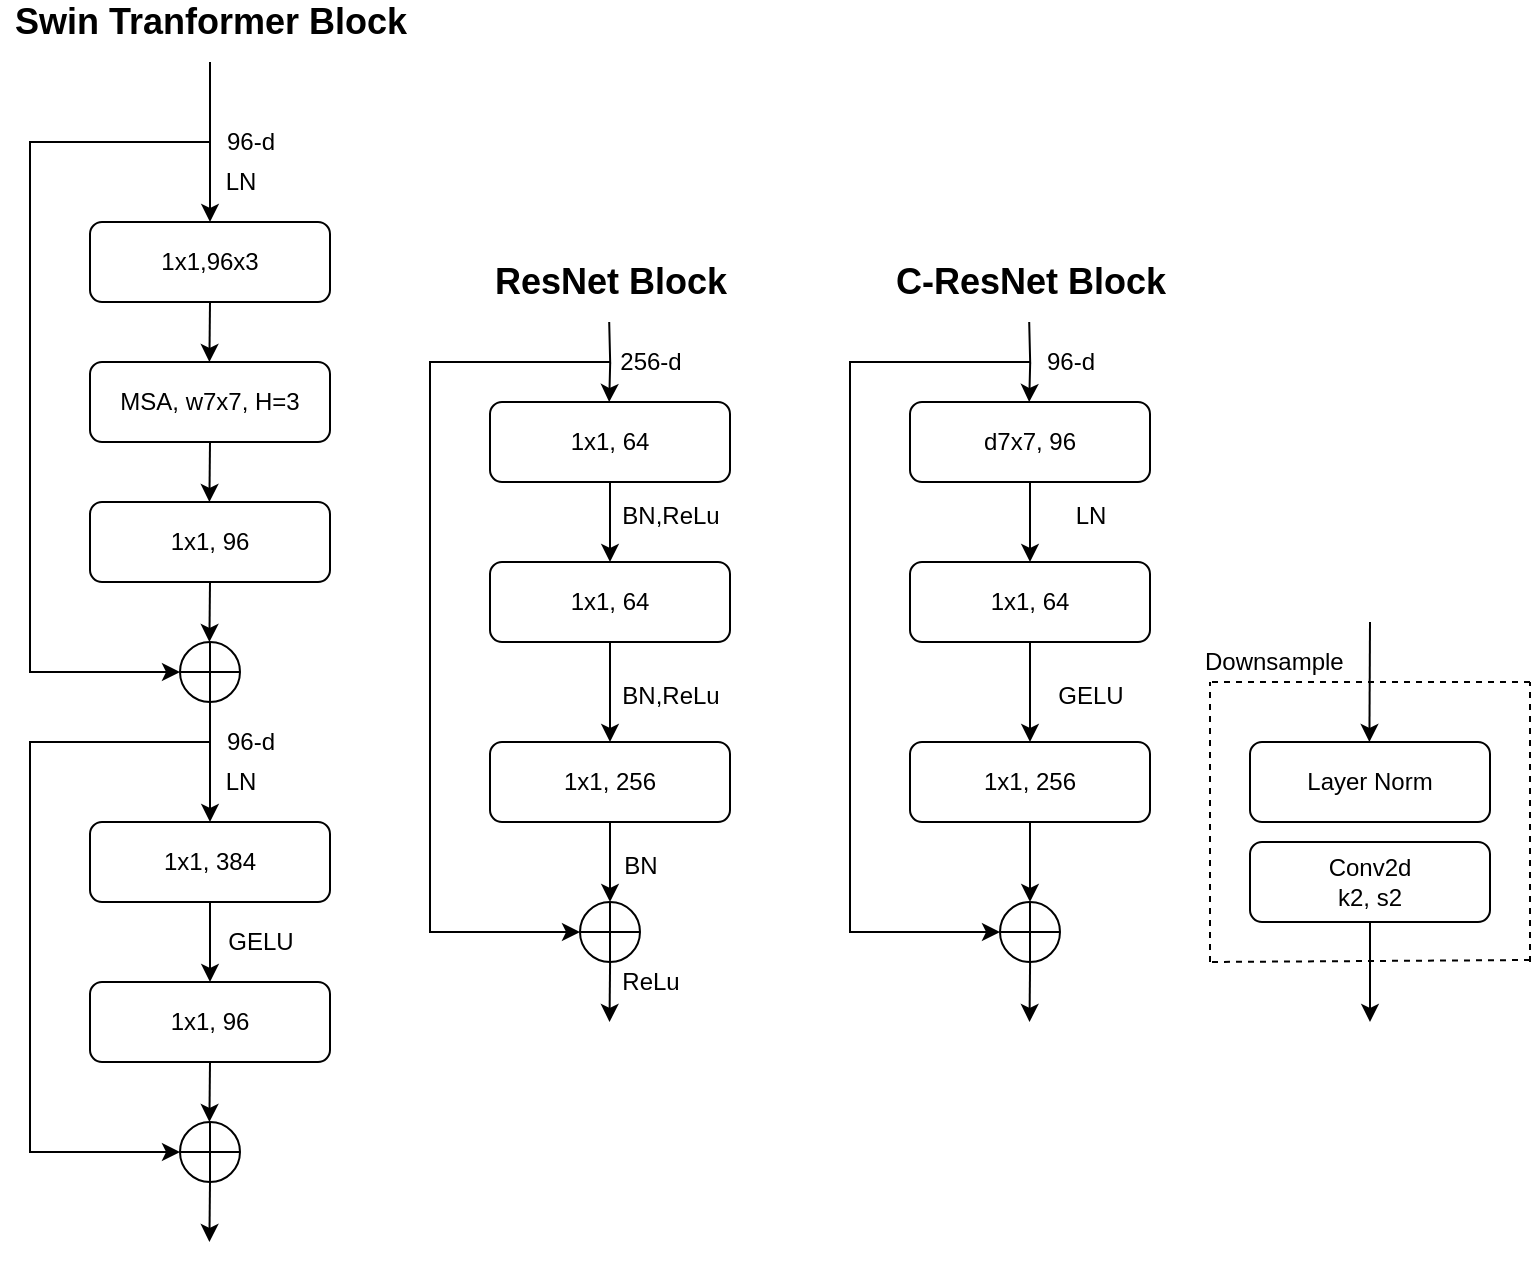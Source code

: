 <mxfile version="17.4.3" type="github">
  <diagram id="AmGzcMzKOhuHQxaT2-nG" name="Page-1">
    <mxGraphModel dx="593" dy="313" grid="1" gridSize="10" guides="1" tooltips="1" connect="1" arrows="1" fold="1" page="1" pageScale="1" pageWidth="827" pageHeight="1169" math="0" shadow="0">
      <root>
        <mxCell id="0" />
        <mxCell id="1" parent="0" />
        <mxCell id="pgFpoUA0cqLYCI7QAEdG-1" value="&lt;font style=&quot;vertical-align: inherit&quot;&gt;&lt;font style=&quot;vertical-align: inherit&quot;&gt;&lt;font style=&quot;vertical-align: inherit&quot;&gt;&lt;font style=&quot;vertical-align: inherit&quot;&gt;1x1,96x3&lt;br&gt;&lt;/font&gt;&lt;/font&gt;&lt;/font&gt;&lt;/font&gt;" style="rounded=1;whiteSpace=wrap;html=1;" parent="1" vertex="1">
          <mxGeometry x="100" y="150" width="120" height="40" as="geometry" />
        </mxCell>
        <mxCell id="pgFpoUA0cqLYCI7QAEdG-3" value="MSA, w7x7, H=3" style="rounded=1;whiteSpace=wrap;html=1;" parent="1" vertex="1">
          <mxGeometry x="100" y="220" width="120" height="40" as="geometry" />
        </mxCell>
        <mxCell id="pgFpoUA0cqLYCI7QAEdG-4" value="1x1, 96" style="rounded=1;whiteSpace=wrap;html=1;" parent="1" vertex="1">
          <mxGeometry x="100" y="290" width="120" height="40" as="geometry" />
        </mxCell>
        <mxCell id="pgFpoUA0cqLYCI7QAEdG-5" value="1x1, 384" style="rounded=1;whiteSpace=wrap;html=1;" parent="1" vertex="1">
          <mxGeometry x="100" y="450" width="120" height="40" as="geometry" />
        </mxCell>
        <mxCell id="pgFpoUA0cqLYCI7QAEdG-6" value="1x1, 96" style="rounded=1;whiteSpace=wrap;html=1;" parent="1" vertex="1">
          <mxGeometry x="100" y="530" width="120" height="40" as="geometry" />
        </mxCell>
        <mxCell id="pgFpoUA0cqLYCI7QAEdG-7" value="" style="ellipse;whiteSpace=wrap;html=1;aspect=fixed;" parent="1" vertex="1">
          <mxGeometry x="145" y="360" width="30" height="30" as="geometry" />
        </mxCell>
        <mxCell id="pgFpoUA0cqLYCI7QAEdG-8" value="" style="endArrow=classic;html=1;rounded=0;entryX=0.5;entryY=0;entryDx=0;entryDy=0;" parent="1" target="pgFpoUA0cqLYCI7QAEdG-1" edge="1">
          <mxGeometry width="50" height="50" relative="1" as="geometry">
            <mxPoint x="160" y="70" as="sourcePoint" />
            <mxPoint x="195" y="50" as="targetPoint" />
          </mxGeometry>
        </mxCell>
        <mxCell id="pgFpoUA0cqLYCI7QAEdG-10" value="" style="endArrow=classic;html=1;rounded=0;entryX=0.5;entryY=0;entryDx=0;entryDy=0;exitX=0.5;exitY=1;exitDx=0;exitDy=0;" parent="1" source="pgFpoUA0cqLYCI7QAEdG-1" edge="1">
          <mxGeometry width="50" height="50" relative="1" as="geometry">
            <mxPoint x="159.71" y="180" as="sourcePoint" />
            <mxPoint x="159.71" y="220" as="targetPoint" />
          </mxGeometry>
        </mxCell>
        <mxCell id="pgFpoUA0cqLYCI7QAEdG-11" value="" style="endArrow=classic;html=1;rounded=0;entryX=0.5;entryY=0;entryDx=0;entryDy=0;exitX=0.5;exitY=1;exitDx=0;exitDy=0;" parent="1" edge="1">
          <mxGeometry width="50" height="50" relative="1" as="geometry">
            <mxPoint x="160" y="260" as="sourcePoint" />
            <mxPoint x="159.71" y="290" as="targetPoint" />
          </mxGeometry>
        </mxCell>
        <mxCell id="pgFpoUA0cqLYCI7QAEdG-12" value="" style="endArrow=classic;html=1;rounded=0;entryX=0.5;entryY=0;entryDx=0;entryDy=0;exitX=0.5;exitY=1;exitDx=0;exitDy=0;" parent="1" edge="1">
          <mxGeometry width="50" height="50" relative="1" as="geometry">
            <mxPoint x="160" y="330" as="sourcePoint" />
            <mxPoint x="159.71" y="360" as="targetPoint" />
          </mxGeometry>
        </mxCell>
        <mxCell id="pgFpoUA0cqLYCI7QAEdG-13" value="" style="endArrow=classic;html=1;rounded=0;entryX=0.5;entryY=0;entryDx=0;entryDy=0;exitX=0.5;exitY=1;exitDx=0;exitDy=0;" parent="1" target="pgFpoUA0cqLYCI7QAEdG-6" edge="1">
          <mxGeometry width="50" height="50" relative="1" as="geometry">
            <mxPoint x="160" y="490" as="sourcePoint" />
            <mxPoint x="159.71" y="520" as="targetPoint" />
          </mxGeometry>
        </mxCell>
        <mxCell id="pgFpoUA0cqLYCI7QAEdG-14" value="" style="endArrow=classic;html=1;rounded=0;exitX=0.5;exitY=1;exitDx=0;exitDy=0;entryX=0.5;entryY=0;entryDx=0;entryDy=0;" parent="1" target="pgFpoUA0cqLYCI7QAEdG-5" edge="1">
          <mxGeometry width="50" height="50" relative="1" as="geometry">
            <mxPoint x="160" y="390" as="sourcePoint" />
            <mxPoint x="160" y="440" as="targetPoint" />
          </mxGeometry>
        </mxCell>
        <mxCell id="pgFpoUA0cqLYCI7QAEdG-15" value="" style="endArrow=classic;html=1;rounded=0;entryX=0.5;entryY=0;entryDx=0;entryDy=0;exitX=0.5;exitY=1;exitDx=0;exitDy=0;" parent="1" edge="1">
          <mxGeometry width="50" height="50" relative="1" as="geometry">
            <mxPoint x="160" y="570" as="sourcePoint" />
            <mxPoint x="159.71" y="600" as="targetPoint" />
          </mxGeometry>
        </mxCell>
        <mxCell id="pgFpoUA0cqLYCI7QAEdG-16" value="" style="endArrow=none;html=1;rounded=0;entryX=1;entryY=0.5;entryDx=0;entryDy=0;exitX=0;exitY=0.5;exitDx=0;exitDy=0;" parent="1" source="pgFpoUA0cqLYCI7QAEdG-7" target="pgFpoUA0cqLYCI7QAEdG-7" edge="1">
          <mxGeometry width="50" height="50" relative="1" as="geometry">
            <mxPoint x="145" y="400" as="sourcePoint" />
            <mxPoint x="195" y="350" as="targetPoint" />
          </mxGeometry>
        </mxCell>
        <mxCell id="pgFpoUA0cqLYCI7QAEdG-17" value="" style="endArrow=none;html=1;rounded=0;entryX=0.5;entryY=0;entryDx=0;entryDy=0;" parent="1" target="pgFpoUA0cqLYCI7QAEdG-7" edge="1">
          <mxGeometry width="50" height="50" relative="1" as="geometry">
            <mxPoint x="160" y="390" as="sourcePoint" />
            <mxPoint x="185" y="385" as="targetPoint" />
          </mxGeometry>
        </mxCell>
        <mxCell id="pgFpoUA0cqLYCI7QAEdG-18" value="" style="ellipse;whiteSpace=wrap;html=1;aspect=fixed;" parent="1" vertex="1">
          <mxGeometry x="145" y="600" width="30" height="30" as="geometry" />
        </mxCell>
        <mxCell id="pgFpoUA0cqLYCI7QAEdG-19" value="" style="endArrow=none;html=1;rounded=0;entryX=1;entryY=0.5;entryDx=0;entryDy=0;exitX=0;exitY=0.5;exitDx=0;exitDy=0;" parent="1" source="pgFpoUA0cqLYCI7QAEdG-18" target="pgFpoUA0cqLYCI7QAEdG-18" edge="1">
          <mxGeometry width="50" height="50" relative="1" as="geometry">
            <mxPoint x="145" y="640" as="sourcePoint" />
            <mxPoint x="195" y="590" as="targetPoint" />
          </mxGeometry>
        </mxCell>
        <mxCell id="pgFpoUA0cqLYCI7QAEdG-20" value="" style="endArrow=none;html=1;rounded=0;entryX=0.5;entryY=0;entryDx=0;entryDy=0;" parent="1" target="pgFpoUA0cqLYCI7QAEdG-18" edge="1">
          <mxGeometry width="50" height="50" relative="1" as="geometry">
            <mxPoint x="160" y="630" as="sourcePoint" />
            <mxPoint x="185" y="625" as="targetPoint" />
          </mxGeometry>
        </mxCell>
        <mxCell id="pgFpoUA0cqLYCI7QAEdG-21" value="" style="endArrow=classic;html=1;rounded=0;entryX=0.5;entryY=0;entryDx=0;entryDy=0;exitX=0.5;exitY=1;exitDx=0;exitDy=0;" parent="1" edge="1">
          <mxGeometry width="50" height="50" relative="1" as="geometry">
            <mxPoint x="160" y="630" as="sourcePoint" />
            <mxPoint x="159.71" y="660" as="targetPoint" />
          </mxGeometry>
        </mxCell>
        <mxCell id="pgFpoUA0cqLYCI7QAEdG-22" value="" style="endArrow=classic;html=1;rounded=0;entryX=0;entryY=0.5;entryDx=0;entryDy=0;" parent="1" target="pgFpoUA0cqLYCI7QAEdG-7" edge="1">
          <mxGeometry width="50" height="50" relative="1" as="geometry">
            <mxPoint x="160" y="110" as="sourcePoint" />
            <mxPoint x="80" y="380" as="targetPoint" />
            <Array as="points">
              <mxPoint x="70" y="110" />
              <mxPoint x="70" y="375" />
            </Array>
          </mxGeometry>
        </mxCell>
        <mxCell id="pgFpoUA0cqLYCI7QAEdG-23" value="" style="endArrow=classic;html=1;rounded=0;entryX=0;entryY=0.5;entryDx=0;entryDy=0;" parent="1" target="pgFpoUA0cqLYCI7QAEdG-18" edge="1">
          <mxGeometry width="50" height="50" relative="1" as="geometry">
            <mxPoint x="160" y="410" as="sourcePoint" />
            <mxPoint x="145" y="665" as="targetPoint" />
            <Array as="points">
              <mxPoint x="70" y="410" />
              <mxPoint x="70" y="615" />
            </Array>
          </mxGeometry>
        </mxCell>
        <mxCell id="pgFpoUA0cqLYCI7QAEdG-24" value="&lt;font style=&quot;vertical-align: inherit&quot;&gt;&lt;font style=&quot;vertical-align: inherit&quot;&gt;LN&lt;/font&gt;&lt;/font&gt;" style="text;html=1;resizable=0;autosize=1;align=center;verticalAlign=middle;points=[];fillColor=none;strokeColor=none;rounded=0;" parent="1" vertex="1">
          <mxGeometry x="160" y="120" width="30" height="20" as="geometry" />
        </mxCell>
        <mxCell id="pgFpoUA0cqLYCI7QAEdG-25" value="&lt;font style=&quot;vertical-align: inherit&quot;&gt;&lt;font style=&quot;vertical-align: inherit&quot;&gt;LN&lt;/font&gt;&lt;/font&gt;" style="text;html=1;resizable=0;autosize=1;align=center;verticalAlign=middle;points=[];fillColor=none;strokeColor=none;rounded=0;" parent="1" vertex="1">
          <mxGeometry x="160" y="420" width="30" height="20" as="geometry" />
        </mxCell>
        <mxCell id="pgFpoUA0cqLYCI7QAEdG-26" value="&lt;font style=&quot;vertical-align: inherit&quot;&gt;&lt;font style=&quot;vertical-align: inherit&quot;&gt;GELU&lt;/font&gt;&lt;/font&gt;" style="text;html=1;align=center;verticalAlign=middle;resizable=0;points=[];autosize=1;strokeColor=none;fillColor=none;" parent="1" vertex="1">
          <mxGeometry x="160" y="500" width="50" height="20" as="geometry" />
        </mxCell>
        <mxCell id="pgFpoUA0cqLYCI7QAEdG-27" value="&lt;font style=&quot;vertical-align: inherit&quot;&gt;&lt;font style=&quot;vertical-align: inherit&quot;&gt;96-d&lt;/font&gt;&lt;/font&gt;" style="text;html=1;align=center;verticalAlign=middle;resizable=0;points=[];autosize=1;strokeColor=none;fillColor=none;" parent="1" vertex="1">
          <mxGeometry x="160" y="100" width="40" height="20" as="geometry" />
        </mxCell>
        <mxCell id="pgFpoUA0cqLYCI7QAEdG-29" value="&lt;font style=&quot;vertical-align: inherit&quot;&gt;&lt;font style=&quot;vertical-align: inherit&quot;&gt;96-d&lt;/font&gt;&lt;/font&gt;" style="text;html=1;align=center;verticalAlign=middle;resizable=0;points=[];autosize=1;strokeColor=none;fillColor=none;" parent="1" vertex="1">
          <mxGeometry x="160" y="400" width="40" height="20" as="geometry" />
        </mxCell>
        <mxCell id="pgFpoUA0cqLYCI7QAEdG-30" value="&lt;font style=&quot;font-size: 18px&quot;&gt;&lt;b&gt;Swin Tranformer Block&lt;/b&gt;&lt;/font&gt;" style="text;html=1;align=center;verticalAlign=middle;resizable=0;points=[];autosize=1;strokeColor=none;fillColor=none;" parent="1" vertex="1">
          <mxGeometry x="55" y="40" width="210" height="20" as="geometry" />
        </mxCell>
        <mxCell id="pgFpoUA0cqLYCI7QAEdG-36" value="" style="edgeStyle=orthogonalEdgeStyle;rounded=0;orthogonalLoop=1;jettySize=auto;html=1;fontSize=18;" parent="1" source="pgFpoUA0cqLYCI7QAEdG-31" target="pgFpoUA0cqLYCI7QAEdG-33" edge="1">
          <mxGeometry relative="1" as="geometry" />
        </mxCell>
        <mxCell id="pgFpoUA0cqLYCI7QAEdG-31" value="&lt;font style=&quot;vertical-align: inherit&quot;&gt;&lt;font style=&quot;vertical-align: inherit&quot;&gt;&lt;font style=&quot;vertical-align: inherit&quot;&gt;&lt;font style=&quot;vertical-align: inherit&quot;&gt;1x1, 64&lt;br&gt;&lt;/font&gt;&lt;/font&gt;&lt;/font&gt;&lt;/font&gt;" style="rounded=1;whiteSpace=wrap;html=1;" parent="1" vertex="1">
          <mxGeometry x="300" y="240" width="120" height="40" as="geometry" />
        </mxCell>
        <mxCell id="pgFpoUA0cqLYCI7QAEdG-32" value="&lt;font style=&quot;vertical-align: inherit&quot;&gt;&lt;font style=&quot;vertical-align: inherit&quot;&gt;&lt;font style=&quot;vertical-align: inherit&quot;&gt;&lt;font style=&quot;vertical-align: inherit&quot;&gt;1x1, 256&lt;br&gt;&lt;/font&gt;&lt;/font&gt;&lt;/font&gt;&lt;/font&gt;" style="rounded=1;whiteSpace=wrap;html=1;" parent="1" vertex="1">
          <mxGeometry x="300" y="410" width="120" height="40" as="geometry" />
        </mxCell>
        <mxCell id="pgFpoUA0cqLYCI7QAEdG-35" value="" style="edgeStyle=orthogonalEdgeStyle;rounded=0;orthogonalLoop=1;jettySize=auto;html=1;fontSize=18;" parent="1" source="pgFpoUA0cqLYCI7QAEdG-33" target="pgFpoUA0cqLYCI7QAEdG-32" edge="1">
          <mxGeometry relative="1" as="geometry" />
        </mxCell>
        <mxCell id="pgFpoUA0cqLYCI7QAEdG-33" value="&lt;font style=&quot;vertical-align: inherit&quot;&gt;&lt;font style=&quot;vertical-align: inherit&quot;&gt;&lt;font style=&quot;vertical-align: inherit&quot;&gt;&lt;font style=&quot;vertical-align: inherit&quot;&gt;1x1, 64&lt;br&gt;&lt;/font&gt;&lt;/font&gt;&lt;/font&gt;&lt;/font&gt;" style="rounded=1;whiteSpace=wrap;html=1;" parent="1" vertex="1">
          <mxGeometry x="300" y="320" width="120" height="40" as="geometry" />
        </mxCell>
        <mxCell id="pgFpoUA0cqLYCI7QAEdG-44" value="" style="ellipse;whiteSpace=wrap;html=1;aspect=fixed;" parent="1" vertex="1">
          <mxGeometry x="345" y="490" width="30" height="30" as="geometry" />
        </mxCell>
        <mxCell id="pgFpoUA0cqLYCI7QAEdG-45" value="" style="endArrow=classic;html=1;rounded=0;entryX=0.5;entryY=0;entryDx=0;entryDy=0;exitX=0.5;exitY=1;exitDx=0;exitDy=0;" parent="1" target="pgFpoUA0cqLYCI7QAEdG-44" edge="1">
          <mxGeometry width="50" height="50" relative="1" as="geometry">
            <mxPoint x="360" y="450" as="sourcePoint" />
            <mxPoint x="359.71" y="480" as="targetPoint" />
          </mxGeometry>
        </mxCell>
        <mxCell id="pgFpoUA0cqLYCI7QAEdG-46" value="" style="endArrow=none;html=1;rounded=0;entryX=1;entryY=0.5;entryDx=0;entryDy=0;exitX=0;exitY=0.5;exitDx=0;exitDy=0;" parent="1" source="pgFpoUA0cqLYCI7QAEdG-44" target="pgFpoUA0cqLYCI7QAEdG-44" edge="1">
          <mxGeometry width="50" height="50" relative="1" as="geometry">
            <mxPoint x="345" y="530" as="sourcePoint" />
            <mxPoint x="395" y="480" as="targetPoint" />
          </mxGeometry>
        </mxCell>
        <mxCell id="pgFpoUA0cqLYCI7QAEdG-47" value="" style="endArrow=none;html=1;rounded=0;entryX=0.5;entryY=0;entryDx=0;entryDy=0;" parent="1" target="pgFpoUA0cqLYCI7QAEdG-44" edge="1">
          <mxGeometry width="50" height="50" relative="1" as="geometry">
            <mxPoint x="360" y="520" as="sourcePoint" />
            <mxPoint x="385" y="515" as="targetPoint" />
          </mxGeometry>
        </mxCell>
        <mxCell id="pgFpoUA0cqLYCI7QAEdG-48" value="" style="endArrow=classic;html=1;rounded=0;entryX=0.5;entryY=0;entryDx=0;entryDy=0;exitX=0.5;exitY=1;exitDx=0;exitDy=0;" parent="1" edge="1">
          <mxGeometry width="50" height="50" relative="1" as="geometry">
            <mxPoint x="360.05" y="520.0" as="sourcePoint" />
            <mxPoint x="359.76" y="550.0" as="targetPoint" />
          </mxGeometry>
        </mxCell>
        <mxCell id="pgFpoUA0cqLYCI7QAEdG-49" value="&lt;font style=&quot;font-size: 12px&quot;&gt;BN,ReLu&lt;/font&gt;" style="text;html=1;align=center;verticalAlign=middle;resizable=0;points=[];autosize=1;strokeColor=none;fillColor=none;fontSize=18;" parent="1" vertex="1">
          <mxGeometry x="360" y="280" width="60" height="30" as="geometry" />
        </mxCell>
        <mxCell id="pgFpoUA0cqLYCI7QAEdG-50" value="&lt;font style=&quot;font-size: 12px&quot;&gt;BN&lt;/font&gt;" style="text;html=1;align=center;verticalAlign=middle;resizable=0;points=[];autosize=1;strokeColor=none;fillColor=none;fontSize=18;" parent="1" vertex="1">
          <mxGeometry x="360" y="455" width="30" height="30" as="geometry" />
        </mxCell>
        <mxCell id="pgFpoUA0cqLYCI7QAEdG-51" value="&lt;font style=&quot;font-size: 12px&quot;&gt;BN,ReLu&lt;/font&gt;" style="text;html=1;align=center;verticalAlign=middle;resizable=0;points=[];autosize=1;strokeColor=none;fillColor=none;fontSize=18;" parent="1" vertex="1">
          <mxGeometry x="360" y="370" width="60" height="30" as="geometry" />
        </mxCell>
        <mxCell id="pgFpoUA0cqLYCI7QAEdG-52" value="ReLu" style="text;html=1;align=center;verticalAlign=middle;resizable=0;points=[];autosize=1;strokeColor=none;fillColor=none;fontSize=12;" parent="1" vertex="1">
          <mxGeometry x="360" y="520" width="40" height="20" as="geometry" />
        </mxCell>
        <mxCell id="pgFpoUA0cqLYCI7QAEdG-53" value="" style="edgeStyle=orthogonalEdgeStyle;rounded=0;orthogonalLoop=1;jettySize=auto;html=1;fontSize=18;" parent="1" edge="1">
          <mxGeometry relative="1" as="geometry">
            <mxPoint x="359.6" y="200" as="sourcePoint" />
            <mxPoint x="359.6" y="240" as="targetPoint" />
          </mxGeometry>
        </mxCell>
        <mxCell id="pgFpoUA0cqLYCI7QAEdG-54" value="" style="edgeStyle=orthogonalEdgeStyle;rounded=0;orthogonalLoop=1;jettySize=auto;html=1;fontSize=18;entryX=0;entryY=0.5;entryDx=0;entryDy=0;" parent="1" target="pgFpoUA0cqLYCI7QAEdG-44" edge="1">
          <mxGeometry relative="1" as="geometry">
            <mxPoint x="360" y="220" as="sourcePoint" />
            <mxPoint x="270" y="530" as="targetPoint" />
            <Array as="points">
              <mxPoint x="270" y="220" />
              <mxPoint x="270" y="505" />
            </Array>
          </mxGeometry>
        </mxCell>
        <mxCell id="pgFpoUA0cqLYCI7QAEdG-55" value="256-d" style="text;html=1;align=center;verticalAlign=middle;resizable=0;points=[];autosize=1;strokeColor=none;fillColor=none;fontSize=12;" parent="1" vertex="1">
          <mxGeometry x="355" y="210" width="50" height="20" as="geometry" />
        </mxCell>
        <mxCell id="pgFpoUA0cqLYCI7QAEdG-56" value="&lt;font style=&quot;font-size: 18px&quot;&gt;&lt;b&gt;ResNet Block&lt;/b&gt;&lt;/font&gt;" style="text;html=1;align=center;verticalAlign=middle;resizable=0;points=[];autosize=1;strokeColor=none;fillColor=none;" parent="1" vertex="1">
          <mxGeometry x="295" y="170" width="130" height="20" as="geometry" />
        </mxCell>
        <mxCell id="pgFpoUA0cqLYCI7QAEdG-58" value="" style="edgeStyle=orthogonalEdgeStyle;rounded=0;orthogonalLoop=1;jettySize=auto;html=1;fontSize=18;" parent="1" source="pgFpoUA0cqLYCI7QAEdG-59" target="pgFpoUA0cqLYCI7QAEdG-62" edge="1">
          <mxGeometry relative="1" as="geometry" />
        </mxCell>
        <mxCell id="pgFpoUA0cqLYCI7QAEdG-59" value="&lt;font style=&quot;vertical-align: inherit&quot;&gt;&lt;font style=&quot;vertical-align: inherit&quot;&gt;&lt;font style=&quot;vertical-align: inherit&quot;&gt;&lt;font style=&quot;vertical-align: inherit&quot;&gt;d7x7, 96&lt;br&gt;&lt;/font&gt;&lt;/font&gt;&lt;/font&gt;&lt;/font&gt;" style="rounded=1;whiteSpace=wrap;html=1;" parent="1" vertex="1">
          <mxGeometry x="510" y="240" width="120" height="40" as="geometry" />
        </mxCell>
        <mxCell id="pgFpoUA0cqLYCI7QAEdG-60" value="&lt;font style=&quot;vertical-align: inherit&quot;&gt;&lt;font style=&quot;vertical-align: inherit&quot;&gt;&lt;font style=&quot;vertical-align: inherit&quot;&gt;&lt;font style=&quot;vertical-align: inherit&quot;&gt;1x1, 256&lt;br&gt;&lt;/font&gt;&lt;/font&gt;&lt;/font&gt;&lt;/font&gt;" style="rounded=1;whiteSpace=wrap;html=1;" parent="1" vertex="1">
          <mxGeometry x="510" y="410" width="120" height="40" as="geometry" />
        </mxCell>
        <mxCell id="pgFpoUA0cqLYCI7QAEdG-61" value="" style="edgeStyle=orthogonalEdgeStyle;rounded=0;orthogonalLoop=1;jettySize=auto;html=1;fontSize=18;" parent="1" source="pgFpoUA0cqLYCI7QAEdG-62" target="pgFpoUA0cqLYCI7QAEdG-60" edge="1">
          <mxGeometry relative="1" as="geometry" />
        </mxCell>
        <mxCell id="pgFpoUA0cqLYCI7QAEdG-62" value="&lt;font style=&quot;vertical-align: inherit&quot;&gt;&lt;font style=&quot;vertical-align: inherit&quot;&gt;&lt;font style=&quot;vertical-align: inherit&quot;&gt;&lt;font style=&quot;vertical-align: inherit&quot;&gt;1x1, 64&lt;br&gt;&lt;/font&gt;&lt;/font&gt;&lt;/font&gt;&lt;/font&gt;" style="rounded=1;whiteSpace=wrap;html=1;" parent="1" vertex="1">
          <mxGeometry x="510" y="320" width="120" height="40" as="geometry" />
        </mxCell>
        <mxCell id="pgFpoUA0cqLYCI7QAEdG-63" value="" style="ellipse;whiteSpace=wrap;html=1;aspect=fixed;" parent="1" vertex="1">
          <mxGeometry x="555" y="490" width="30" height="30" as="geometry" />
        </mxCell>
        <mxCell id="pgFpoUA0cqLYCI7QAEdG-64" value="" style="endArrow=classic;html=1;rounded=0;entryX=0.5;entryY=0;entryDx=0;entryDy=0;exitX=0.5;exitY=1;exitDx=0;exitDy=0;" parent="1" target="pgFpoUA0cqLYCI7QAEdG-63" edge="1">
          <mxGeometry width="50" height="50" relative="1" as="geometry">
            <mxPoint x="570" y="450.0" as="sourcePoint" />
            <mxPoint x="569.71" y="480" as="targetPoint" />
          </mxGeometry>
        </mxCell>
        <mxCell id="pgFpoUA0cqLYCI7QAEdG-65" value="" style="endArrow=none;html=1;rounded=0;entryX=1;entryY=0.5;entryDx=0;entryDy=0;exitX=0;exitY=0.5;exitDx=0;exitDy=0;" parent="1" source="pgFpoUA0cqLYCI7QAEdG-63" target="pgFpoUA0cqLYCI7QAEdG-63" edge="1">
          <mxGeometry width="50" height="50" relative="1" as="geometry">
            <mxPoint x="555" y="530" as="sourcePoint" />
            <mxPoint x="605" y="480" as="targetPoint" />
          </mxGeometry>
        </mxCell>
        <mxCell id="pgFpoUA0cqLYCI7QAEdG-66" value="" style="endArrow=none;html=1;rounded=0;entryX=0.5;entryY=0;entryDx=0;entryDy=0;" parent="1" target="pgFpoUA0cqLYCI7QAEdG-63" edge="1">
          <mxGeometry width="50" height="50" relative="1" as="geometry">
            <mxPoint x="570" y="520.0" as="sourcePoint" />
            <mxPoint x="595" y="515" as="targetPoint" />
          </mxGeometry>
        </mxCell>
        <mxCell id="pgFpoUA0cqLYCI7QAEdG-67" value="" style="endArrow=classic;html=1;rounded=0;entryX=0.5;entryY=0;entryDx=0;entryDy=0;exitX=0.5;exitY=1;exitDx=0;exitDy=0;" parent="1" edge="1">
          <mxGeometry width="50" height="50" relative="1" as="geometry">
            <mxPoint x="570.05" y="520.0" as="sourcePoint" />
            <mxPoint x="569.76" y="550" as="targetPoint" />
          </mxGeometry>
        </mxCell>
        <mxCell id="pgFpoUA0cqLYCI7QAEdG-68" value="&lt;font style=&quot;font-size: 12px&quot;&gt;LN&lt;/font&gt;" style="text;html=1;align=center;verticalAlign=middle;resizable=0;points=[];autosize=1;strokeColor=none;fillColor=none;fontSize=18;" parent="1" vertex="1">
          <mxGeometry x="585" y="280" width="30" height="30" as="geometry" />
        </mxCell>
        <mxCell id="pgFpoUA0cqLYCI7QAEdG-70" value="&lt;font style=&quot;font-size: 12px&quot;&gt;GELU&lt;/font&gt;" style="text;html=1;align=center;verticalAlign=middle;resizable=0;points=[];autosize=1;strokeColor=none;fillColor=none;fontSize=18;" parent="1" vertex="1">
          <mxGeometry x="575" y="370" width="50" height="30" as="geometry" />
        </mxCell>
        <mxCell id="pgFpoUA0cqLYCI7QAEdG-72" value="" style="edgeStyle=orthogonalEdgeStyle;rounded=0;orthogonalLoop=1;jettySize=auto;html=1;fontSize=18;" parent="1" edge="1">
          <mxGeometry relative="1" as="geometry">
            <mxPoint x="569.6" y="200" as="sourcePoint" />
            <mxPoint x="569.6" y="240" as="targetPoint" />
          </mxGeometry>
        </mxCell>
        <mxCell id="pgFpoUA0cqLYCI7QAEdG-73" value="" style="edgeStyle=orthogonalEdgeStyle;rounded=0;orthogonalLoop=1;jettySize=auto;html=1;fontSize=18;entryX=0;entryY=0.5;entryDx=0;entryDy=0;" parent="1" target="pgFpoUA0cqLYCI7QAEdG-63" edge="1">
          <mxGeometry relative="1" as="geometry">
            <mxPoint x="570" y="220" as="sourcePoint" />
            <mxPoint x="480" y="530" as="targetPoint" />
            <Array as="points">
              <mxPoint x="480" y="220" />
              <mxPoint x="480" y="505" />
            </Array>
          </mxGeometry>
        </mxCell>
        <mxCell id="pgFpoUA0cqLYCI7QAEdG-74" value="96-d" style="text;html=1;align=center;verticalAlign=middle;resizable=0;points=[];autosize=1;strokeColor=none;fillColor=none;fontSize=12;" parent="1" vertex="1">
          <mxGeometry x="570" y="210" width="40" height="20" as="geometry" />
        </mxCell>
        <mxCell id="pgFpoUA0cqLYCI7QAEdG-75" value="&lt;font style=&quot;font-size: 18px&quot;&gt;&lt;b&gt;C-ResNet Block&lt;/b&gt;&lt;/font&gt;" style="text;html=1;align=center;verticalAlign=middle;resizable=0;points=[];autosize=1;strokeColor=none;fillColor=none;" parent="1" vertex="1">
          <mxGeometry x="495" y="170" width="150" height="20" as="geometry" />
        </mxCell>
        <mxCell id="XvEEdSN4S2tAs6obglwF-1" value="&lt;font style=&quot;vertical-align: inherit&quot;&gt;&lt;font style=&quot;vertical-align: inherit&quot;&gt;&lt;font style=&quot;vertical-align: inherit&quot;&gt;&lt;font style=&quot;vertical-align: inherit&quot;&gt;Layer Norm&lt;br&gt;&lt;/font&gt;&lt;/font&gt;&lt;/font&gt;&lt;/font&gt;" style="rounded=1;whiteSpace=wrap;html=1;" vertex="1" parent="1">
          <mxGeometry x="680" y="410" width="120" height="40" as="geometry" />
        </mxCell>
        <mxCell id="XvEEdSN4S2tAs6obglwF-2" value="&lt;font style=&quot;vertical-align: inherit&quot;&gt;&lt;font style=&quot;vertical-align: inherit&quot;&gt;&lt;font style=&quot;vertical-align: inherit&quot;&gt;&lt;font style=&quot;vertical-align: inherit&quot;&gt;Conv2d&lt;br&gt;k2, s2&lt;br&gt;&lt;/font&gt;&lt;/font&gt;&lt;/font&gt;&lt;/font&gt;" style="rounded=1;whiteSpace=wrap;html=1;" vertex="1" parent="1">
          <mxGeometry x="680" y="460" width="120" height="40" as="geometry" />
        </mxCell>
        <mxCell id="XvEEdSN4S2tAs6obglwF-3" value="" style="endArrow=classic;html=1;rounded=0;entryX=0.5;entryY=0;entryDx=0;entryDy=0;" edge="1" parent="1">
          <mxGeometry width="50" height="50" relative="1" as="geometry">
            <mxPoint x="740" y="350" as="sourcePoint" />
            <mxPoint x="739.71" y="410" as="targetPoint" />
          </mxGeometry>
        </mxCell>
        <mxCell id="XvEEdSN4S2tAs6obglwF-4" value="" style="endArrow=classic;html=1;rounded=0;exitX=0.5;exitY=1;exitDx=0;exitDy=0;" edge="1" parent="1">
          <mxGeometry width="50" height="50" relative="1" as="geometry">
            <mxPoint x="740" y="500" as="sourcePoint" />
            <mxPoint x="740" y="550" as="targetPoint" />
          </mxGeometry>
        </mxCell>
        <mxCell id="XvEEdSN4S2tAs6obglwF-5" value="" style="endArrow=none;dashed=1;html=1;rounded=0;fontSize=12;" edge="1" parent="1">
          <mxGeometry width="50" height="50" relative="1" as="geometry">
            <mxPoint x="660" y="520" as="sourcePoint" />
            <mxPoint x="660" y="380" as="targetPoint" />
          </mxGeometry>
        </mxCell>
        <mxCell id="XvEEdSN4S2tAs6obglwF-6" value="" style="endArrow=none;dashed=1;html=1;rounded=0;fontSize=12;" edge="1" parent="1">
          <mxGeometry width="50" height="50" relative="1" as="geometry">
            <mxPoint x="820" y="380" as="sourcePoint" />
            <mxPoint x="660" y="380" as="targetPoint" />
          </mxGeometry>
        </mxCell>
        <mxCell id="XvEEdSN4S2tAs6obglwF-7" value="" style="endArrow=none;dashed=1;html=1;rounded=0;fontSize=12;" edge="1" parent="1">
          <mxGeometry width="50" height="50" relative="1" as="geometry">
            <mxPoint x="820" y="519" as="sourcePoint" />
            <mxPoint x="660" y="520" as="targetPoint" />
          </mxGeometry>
        </mxCell>
        <mxCell id="XvEEdSN4S2tAs6obglwF-8" value="" style="endArrow=none;dashed=1;html=1;rounded=0;fontSize=12;" edge="1" parent="1">
          <mxGeometry width="50" height="50" relative="1" as="geometry">
            <mxPoint x="820" y="520" as="sourcePoint" />
            <mxPoint x="820" y="380" as="targetPoint" />
          </mxGeometry>
        </mxCell>
        <mxCell id="XvEEdSN4S2tAs6obglwF-9" value="&amp;nbsp;Downsample" style="text;html=1;align=center;verticalAlign=middle;resizable=0;points=[];autosize=1;strokeColor=none;fillColor=none;fontSize=12;" vertex="1" parent="1">
          <mxGeometry x="645" y="360" width="90" height="20" as="geometry" />
        </mxCell>
      </root>
    </mxGraphModel>
  </diagram>
</mxfile>

